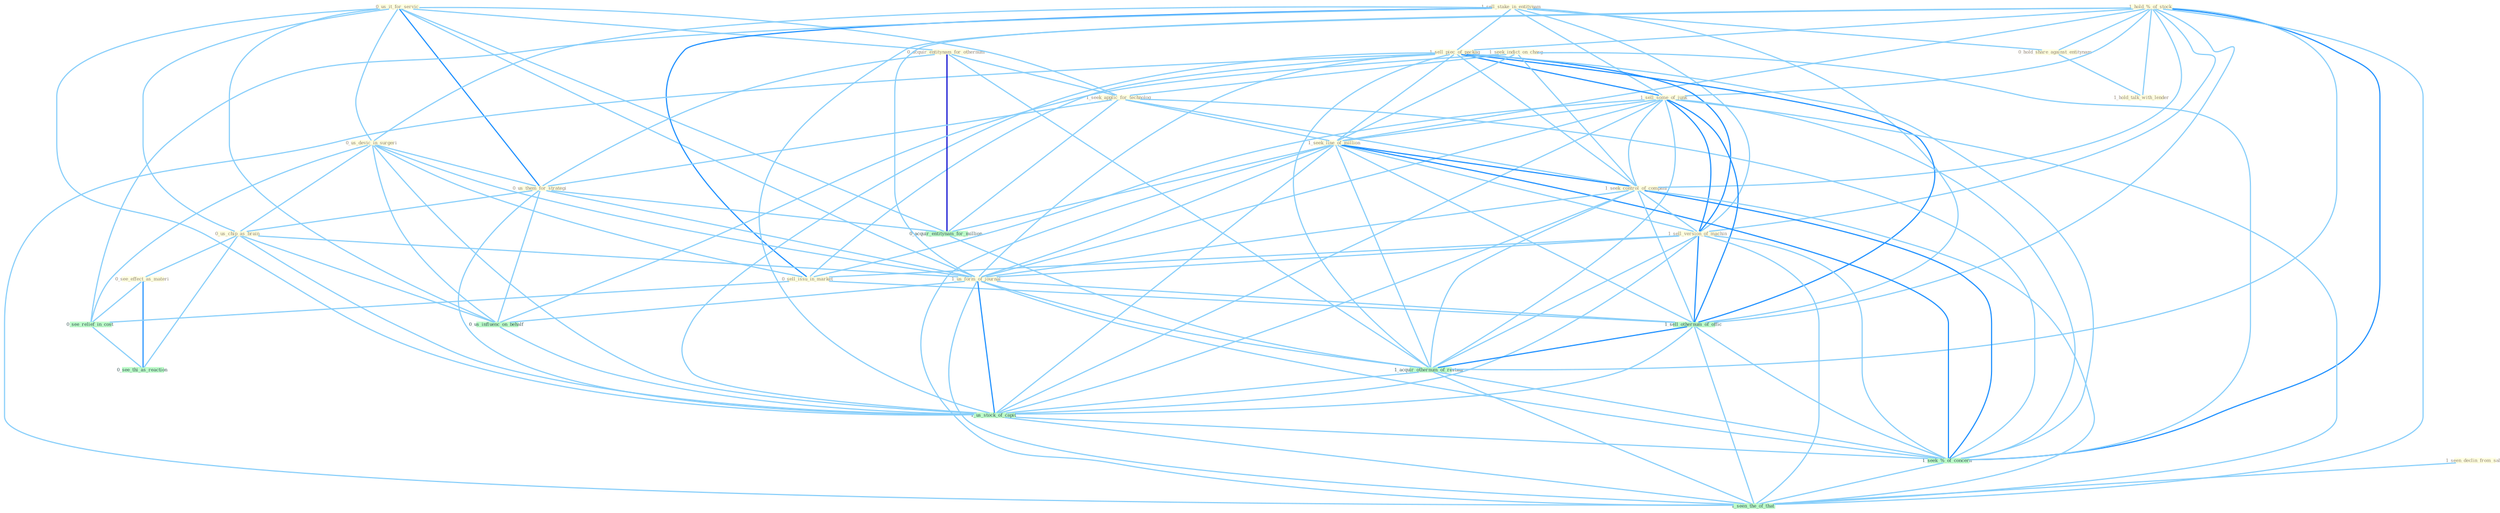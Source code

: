 Graph G{ 
    node
    [shape=polygon,style=filled,width=.5,height=.06,color="#BDFCC9",fixedsize=true,fontsize=4,
    fontcolor="#2f4f4f"];
    {node
    [color="#ffffe0", fontcolor="#8b7d6b"] "0_us_it_for_servic " "1_sell_stake_in_entitynam " "0_us_devic_in_surgeri " "1_hold_%_of_stock " "1_sell_piec_of_packag " "0_acquir_entitynam_for_othernum " "1_seek_indict_on_charg " "1_seek_applic_for_technolog " "1_seen_declin_from_sale " "1_sell_some_of_junk " "0_us_them_for_strategi " "1_seek_line_of_million " "1_seek_control_of_compani " "0_us_chip_as_brain " "0_see_effect_as_materi " "1_sell_version_of_machin " "0_hold_share_against_entitynam " "1_hold_talk_with_lender " "0_sell_issu_in_market " "1_us_form_of_journal "}
{node [color="#fff0f5", fontcolor="#b22222"]}
edge [color="#B0E2FF"];

	"0_us_it_for_servic " -- "0_us_devic_in_surgeri " [w="1", color="#87cefa" ];
	"0_us_it_for_servic " -- "0_acquir_entitynam_for_othernum " [w="1", color="#87cefa" ];
	"0_us_it_for_servic " -- "1_seek_applic_for_technolog " [w="1", color="#87cefa" ];
	"0_us_it_for_servic " -- "0_us_them_for_strategi " [w="2", color="#1e90ff" , len=0.8];
	"0_us_it_for_servic " -- "0_us_chip_as_brain " [w="1", color="#87cefa" ];
	"0_us_it_for_servic " -- "1_us_form_of_journal " [w="1", color="#87cefa" ];
	"0_us_it_for_servic " -- "0_acquir_entitynam_for_million " [w="1", color="#87cefa" ];
	"0_us_it_for_servic " -- "0_us_influenc_on_behalf " [w="1", color="#87cefa" ];
	"0_us_it_for_servic " -- "1_us_stock_of_capit " [w="1", color="#87cefa" ];
	"1_sell_stake_in_entitynam " -- "0_us_devic_in_surgeri " [w="1", color="#87cefa" ];
	"1_sell_stake_in_entitynam " -- "1_sell_piec_of_packag " [w="1", color="#87cefa" ];
	"1_sell_stake_in_entitynam " -- "1_sell_some_of_junk " [w="1", color="#87cefa" ];
	"1_sell_stake_in_entitynam " -- "1_sell_version_of_machin " [w="1", color="#87cefa" ];
	"1_sell_stake_in_entitynam " -- "0_hold_share_against_entitynam " [w="1", color="#87cefa" ];
	"1_sell_stake_in_entitynam " -- "0_sell_issu_in_market " [w="2", color="#1e90ff" , len=0.8];
	"1_sell_stake_in_entitynam " -- "1_sell_othernum_of_offic " [w="1", color="#87cefa" ];
	"1_sell_stake_in_entitynam " -- "0_see_relief_in_cost " [w="1", color="#87cefa" ];
	"0_us_devic_in_surgeri " -- "0_us_them_for_strategi " [w="1", color="#87cefa" ];
	"0_us_devic_in_surgeri " -- "0_us_chip_as_brain " [w="1", color="#87cefa" ];
	"0_us_devic_in_surgeri " -- "0_sell_issu_in_market " [w="1", color="#87cefa" ];
	"0_us_devic_in_surgeri " -- "1_us_form_of_journal " [w="1", color="#87cefa" ];
	"0_us_devic_in_surgeri " -- "0_us_influenc_on_behalf " [w="1", color="#87cefa" ];
	"0_us_devic_in_surgeri " -- "0_see_relief_in_cost " [w="1", color="#87cefa" ];
	"0_us_devic_in_surgeri " -- "1_us_stock_of_capit " [w="1", color="#87cefa" ];
	"1_hold_%_of_stock " -- "1_sell_piec_of_packag " [w="1", color="#87cefa" ];
	"1_hold_%_of_stock " -- "1_sell_some_of_junk " [w="1", color="#87cefa" ];
	"1_hold_%_of_stock " -- "1_seek_line_of_million " [w="1", color="#87cefa" ];
	"1_hold_%_of_stock " -- "1_seek_control_of_compani " [w="1", color="#87cefa" ];
	"1_hold_%_of_stock " -- "1_sell_version_of_machin " [w="1", color="#87cefa" ];
	"1_hold_%_of_stock " -- "0_hold_share_against_entitynam " [w="1", color="#87cefa" ];
	"1_hold_%_of_stock " -- "1_hold_talk_with_lender " [w="1", color="#87cefa" ];
	"1_hold_%_of_stock " -- "1_us_form_of_journal " [w="1", color="#87cefa" ];
	"1_hold_%_of_stock " -- "1_sell_othernum_of_offic " [w="1", color="#87cefa" ];
	"1_hold_%_of_stock " -- "1_acquir_othernum_of_restaur " [w="1", color="#87cefa" ];
	"1_hold_%_of_stock " -- "1_us_stock_of_capit " [w="1", color="#87cefa" ];
	"1_hold_%_of_stock " -- "1_seek_%_of_concern " [w="2", color="#1e90ff" , len=0.8];
	"1_hold_%_of_stock " -- "1_seen_the_of_that " [w="1", color="#87cefa" ];
	"1_sell_piec_of_packag " -- "1_sell_some_of_junk " [w="2", color="#1e90ff" , len=0.8];
	"1_sell_piec_of_packag " -- "1_seek_line_of_million " [w="1", color="#87cefa" ];
	"1_sell_piec_of_packag " -- "1_seek_control_of_compani " [w="1", color="#87cefa" ];
	"1_sell_piec_of_packag " -- "1_sell_version_of_machin " [w="2", color="#1e90ff" , len=0.8];
	"1_sell_piec_of_packag " -- "0_sell_issu_in_market " [w="1", color="#87cefa" ];
	"1_sell_piec_of_packag " -- "1_us_form_of_journal " [w="1", color="#87cefa" ];
	"1_sell_piec_of_packag " -- "1_sell_othernum_of_offic " [w="2", color="#1e90ff" , len=0.8];
	"1_sell_piec_of_packag " -- "1_acquir_othernum_of_restaur " [w="1", color="#87cefa" ];
	"1_sell_piec_of_packag " -- "1_us_stock_of_capit " [w="1", color="#87cefa" ];
	"1_sell_piec_of_packag " -- "1_seek_%_of_concern " [w="1", color="#87cefa" ];
	"1_sell_piec_of_packag " -- "1_seen_the_of_that " [w="1", color="#87cefa" ];
	"0_acquir_entitynam_for_othernum " -- "1_seek_applic_for_technolog " [w="1", color="#87cefa" ];
	"0_acquir_entitynam_for_othernum " -- "0_us_them_for_strategi " [w="1", color="#87cefa" ];
	"0_acquir_entitynam_for_othernum " -- "0_acquir_entitynam_for_million " [w="3", color="#0000cd" , len=0.6];
	"0_acquir_entitynam_for_othernum " -- "1_acquir_othernum_of_restaur " [w="1", color="#87cefa" ];
	"1_seek_indict_on_charg " -- "1_seek_applic_for_technolog " [w="1", color="#87cefa" ];
	"1_seek_indict_on_charg " -- "1_seek_line_of_million " [w="1", color="#87cefa" ];
	"1_seek_indict_on_charg " -- "1_seek_control_of_compani " [w="1", color="#87cefa" ];
	"1_seek_indict_on_charg " -- "0_us_influenc_on_behalf " [w="1", color="#87cefa" ];
	"1_seek_indict_on_charg " -- "1_seek_%_of_concern " [w="1", color="#87cefa" ];
	"1_seek_applic_for_technolog " -- "0_us_them_for_strategi " [w="1", color="#87cefa" ];
	"1_seek_applic_for_technolog " -- "1_seek_line_of_million " [w="1", color="#87cefa" ];
	"1_seek_applic_for_technolog " -- "1_seek_control_of_compani " [w="1", color="#87cefa" ];
	"1_seek_applic_for_technolog " -- "0_acquir_entitynam_for_million " [w="1", color="#87cefa" ];
	"1_seek_applic_for_technolog " -- "1_seek_%_of_concern " [w="1", color="#87cefa" ];
	"1_seen_declin_from_sale " -- "1_seen_the_of_that " [w="1", color="#87cefa" ];
	"1_sell_some_of_junk " -- "1_seek_line_of_million " [w="1", color="#87cefa" ];
	"1_sell_some_of_junk " -- "1_seek_control_of_compani " [w="1", color="#87cefa" ];
	"1_sell_some_of_junk " -- "1_sell_version_of_machin " [w="2", color="#1e90ff" , len=0.8];
	"1_sell_some_of_junk " -- "0_sell_issu_in_market " [w="1", color="#87cefa" ];
	"1_sell_some_of_junk " -- "1_us_form_of_journal " [w="1", color="#87cefa" ];
	"1_sell_some_of_junk " -- "1_sell_othernum_of_offic " [w="2", color="#1e90ff" , len=0.8];
	"1_sell_some_of_junk " -- "1_acquir_othernum_of_restaur " [w="1", color="#87cefa" ];
	"1_sell_some_of_junk " -- "1_us_stock_of_capit " [w="1", color="#87cefa" ];
	"1_sell_some_of_junk " -- "1_seek_%_of_concern " [w="1", color="#87cefa" ];
	"1_sell_some_of_junk " -- "1_seen_the_of_that " [w="1", color="#87cefa" ];
	"0_us_them_for_strategi " -- "0_us_chip_as_brain " [w="1", color="#87cefa" ];
	"0_us_them_for_strategi " -- "1_us_form_of_journal " [w="1", color="#87cefa" ];
	"0_us_them_for_strategi " -- "0_acquir_entitynam_for_million " [w="1", color="#87cefa" ];
	"0_us_them_for_strategi " -- "0_us_influenc_on_behalf " [w="1", color="#87cefa" ];
	"0_us_them_for_strategi " -- "1_us_stock_of_capit " [w="1", color="#87cefa" ];
	"1_seek_line_of_million " -- "1_seek_control_of_compani " [w="2", color="#1e90ff" , len=0.8];
	"1_seek_line_of_million " -- "1_sell_version_of_machin " [w="1", color="#87cefa" ];
	"1_seek_line_of_million " -- "1_us_form_of_journal " [w="1", color="#87cefa" ];
	"1_seek_line_of_million " -- "0_acquir_entitynam_for_million " [w="1", color="#87cefa" ];
	"1_seek_line_of_million " -- "1_sell_othernum_of_offic " [w="1", color="#87cefa" ];
	"1_seek_line_of_million " -- "1_acquir_othernum_of_restaur " [w="1", color="#87cefa" ];
	"1_seek_line_of_million " -- "1_us_stock_of_capit " [w="1", color="#87cefa" ];
	"1_seek_line_of_million " -- "1_seek_%_of_concern " [w="2", color="#1e90ff" , len=0.8];
	"1_seek_line_of_million " -- "1_seen_the_of_that " [w="1", color="#87cefa" ];
	"1_seek_control_of_compani " -- "1_sell_version_of_machin " [w="1", color="#87cefa" ];
	"1_seek_control_of_compani " -- "1_us_form_of_journal " [w="1", color="#87cefa" ];
	"1_seek_control_of_compani " -- "1_sell_othernum_of_offic " [w="1", color="#87cefa" ];
	"1_seek_control_of_compani " -- "1_acquir_othernum_of_restaur " [w="1", color="#87cefa" ];
	"1_seek_control_of_compani " -- "1_us_stock_of_capit " [w="1", color="#87cefa" ];
	"1_seek_control_of_compani " -- "1_seek_%_of_concern " [w="2", color="#1e90ff" , len=0.8];
	"1_seek_control_of_compani " -- "1_seen_the_of_that " [w="1", color="#87cefa" ];
	"0_us_chip_as_brain " -- "0_see_effect_as_materi " [w="1", color="#87cefa" ];
	"0_us_chip_as_brain " -- "1_us_form_of_journal " [w="1", color="#87cefa" ];
	"0_us_chip_as_brain " -- "0_us_influenc_on_behalf " [w="1", color="#87cefa" ];
	"0_us_chip_as_brain " -- "0_see_thi_as_reaction " [w="1", color="#87cefa" ];
	"0_us_chip_as_brain " -- "1_us_stock_of_capit " [w="1", color="#87cefa" ];
	"0_see_effect_as_materi " -- "0_see_relief_in_cost " [w="1", color="#87cefa" ];
	"0_see_effect_as_materi " -- "0_see_thi_as_reaction " [w="2", color="#1e90ff" , len=0.8];
	"1_sell_version_of_machin " -- "0_sell_issu_in_market " [w="1", color="#87cefa" ];
	"1_sell_version_of_machin " -- "1_us_form_of_journal " [w="1", color="#87cefa" ];
	"1_sell_version_of_machin " -- "1_sell_othernum_of_offic " [w="2", color="#1e90ff" , len=0.8];
	"1_sell_version_of_machin " -- "1_acquir_othernum_of_restaur " [w="1", color="#87cefa" ];
	"1_sell_version_of_machin " -- "1_us_stock_of_capit " [w="1", color="#87cefa" ];
	"1_sell_version_of_machin " -- "1_seek_%_of_concern " [w="1", color="#87cefa" ];
	"1_sell_version_of_machin " -- "1_seen_the_of_that " [w="1", color="#87cefa" ];
	"0_hold_share_against_entitynam " -- "1_hold_talk_with_lender " [w="1", color="#87cefa" ];
	"0_sell_issu_in_market " -- "1_sell_othernum_of_offic " [w="1", color="#87cefa" ];
	"0_sell_issu_in_market " -- "0_see_relief_in_cost " [w="1", color="#87cefa" ];
	"1_us_form_of_journal " -- "1_sell_othernum_of_offic " [w="1", color="#87cefa" ];
	"1_us_form_of_journal " -- "0_us_influenc_on_behalf " [w="1", color="#87cefa" ];
	"1_us_form_of_journal " -- "1_acquir_othernum_of_restaur " [w="1", color="#87cefa" ];
	"1_us_form_of_journal " -- "1_us_stock_of_capit " [w="2", color="#1e90ff" , len=0.8];
	"1_us_form_of_journal " -- "1_seek_%_of_concern " [w="1", color="#87cefa" ];
	"1_us_form_of_journal " -- "1_seen_the_of_that " [w="1", color="#87cefa" ];
	"0_acquir_entitynam_for_million " -- "1_acquir_othernum_of_restaur " [w="1", color="#87cefa" ];
	"1_sell_othernum_of_offic " -- "1_acquir_othernum_of_restaur " [w="2", color="#1e90ff" , len=0.8];
	"1_sell_othernum_of_offic " -- "1_us_stock_of_capit " [w="1", color="#87cefa" ];
	"1_sell_othernum_of_offic " -- "1_seek_%_of_concern " [w="1", color="#87cefa" ];
	"1_sell_othernum_of_offic " -- "1_seen_the_of_that " [w="1", color="#87cefa" ];
	"0_us_influenc_on_behalf " -- "1_us_stock_of_capit " [w="1", color="#87cefa" ];
	"0_see_relief_in_cost " -- "0_see_thi_as_reaction " [w="1", color="#87cefa" ];
	"1_acquir_othernum_of_restaur " -- "1_us_stock_of_capit " [w="1", color="#87cefa" ];
	"1_acquir_othernum_of_restaur " -- "1_seek_%_of_concern " [w="1", color="#87cefa" ];
	"1_acquir_othernum_of_restaur " -- "1_seen_the_of_that " [w="1", color="#87cefa" ];
	"1_us_stock_of_capit " -- "1_seek_%_of_concern " [w="1", color="#87cefa" ];
	"1_us_stock_of_capit " -- "1_seen_the_of_that " [w="1", color="#87cefa" ];
	"1_seek_%_of_concern " -- "1_seen_the_of_that " [w="1", color="#87cefa" ];
}